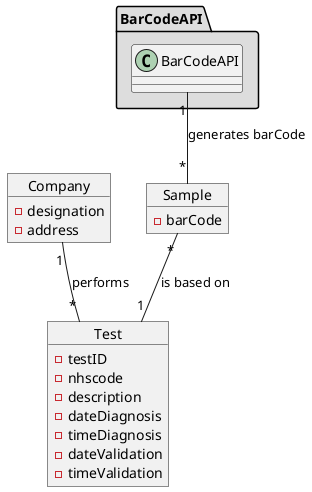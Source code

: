@startuml

object Company{
-designation
-address
}

object Sample{
-barCode
}

object Test{
-testID
-nhscode
-description
-dateDiagnosis
-timeDiagnosis
-dateValidation
-timeValidation
}

object BarCodeAPI{
}


Company "1" -- "*" Test : performs

Sample "*" -- "1" Test : is based on

package "BarCodeAPI" #DDDDDD{
	BarCodeAPI "1" -- "*" Sample : generates barCode
}


@enduml
